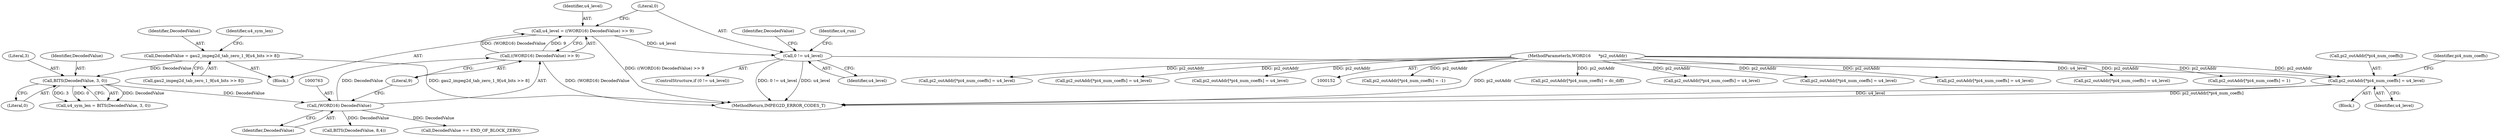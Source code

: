 digraph "0_Android_8b4ed5a23175b7ffa56eea4678db7287f825e985@array" {
"1000794" [label="(Call,pi2_outAddr[*pi4_num_coeffs] = u4_level)"];
"1000767" [label="(Call,0 != u4_level)"];
"1000759" [label="(Call,u4_level = ((WORD16) DecodedValue) >> 9)"];
"1000761" [label="(Call,((WORD16) DecodedValue) >> 9)"];
"1000762" [label="(Call,(WORD16) DecodedValue)"];
"1000755" [label="(Call,BITS(DecodedValue, 3, 0))"];
"1000746" [label="(Call,DecodedValue = gau2_impeg2d_tab_zero_1_9[u4_bits >> 8])"];
"1000154" [label="(MethodParameterIn,WORD16      *pi2_outAddr)"];
"1000759" [label="(Call,u4_level = ((WORD16) DecodedValue) >> 9)"];
"1000747" [label="(Identifier,DecodedValue)"];
"1000768" [label="(Literal,0)"];
"1000757" [label="(Literal,3)"];
"1000761" [label="(Call,((WORD16) DecodedValue) >> 9)"];
"1000347" [label="(Call,pi2_outAddr[*pi4_num_coeffs] = -1)"];
"1001064" [label="(MethodReturn,IMPEG2D_ERROR_CODES_T)"];
"1000765" [label="(Literal,9)"];
"1000303" [label="(Call,pi2_outAddr[*pi4_num_coeffs] = dc_diff)"];
"1000467" [label="(Call,pi2_outAddr[*pi4_num_coeffs] = u4_level)"];
"1000807" [label="(Identifier,DecodedValue)"];
"1000950" [label="(Call,pi2_outAddr[*pi4_num_coeffs] = u4_level)"];
"1000636" [label="(Call,pi2_outAddr[*pi4_num_coeffs] = u4_level)"];
"1000794" [label="(Call,pi2_outAddr[*pi4_num_coeffs] = u4_level)"];
"1000758" [label="(Literal,0)"];
"1000762" [label="(Call,(WORD16) DecodedValue)"];
"1000770" [label="(Block,)"];
"1000764" [label="(Identifier,DecodedValue)"];
"1000755" [label="(Call,BITS(DecodedValue, 3, 0))"];
"1000773" [label="(Call,BITS(DecodedValue, 8,4))"];
"1000756" [label="(Identifier,DecodedValue)"];
"1000748" [label="(Call,gau2_impeg2d_tab_zero_1_9[u4_bits >> 8])"];
"1001020" [label="(Call,pi2_outAddr[*pi4_num_coeffs] = u4_level)"];
"1000802" [label="(Identifier,pi4_num_coeffs)"];
"1000356" [label="(Call,pi2_outAddr[*pi4_num_coeffs] = 1)"];
"1000795" [label="(Call,pi2_outAddr[*pi4_num_coeffs])"];
"1000767" [label="(Call,0 != u4_level)"];
"1000799" [label="(Identifier,u4_level)"];
"1000806" [label="(Call,DecodedValue == END_OF_BLOCK_ZERO)"];
"1000577" [label="(Call,pi2_outAddr[*pi4_num_coeffs] = u4_level)"];
"1000746" [label="(Call,DecodedValue = gau2_impeg2d_tab_zero_1_9[u4_bits >> 8])"];
"1000754" [label="(Identifier,u4_sym_len)"];
"1000753" [label="(Call,u4_sym_len = BITS(DecodedValue, 3, 0))"];
"1000740" [label="(Block,)"];
"1000706" [label="(Call,pi2_outAddr[*pi4_num_coeffs] = u4_level)"];
"1000772" [label="(Identifier,u4_run)"];
"1000891" [label="(Call,pi2_outAddr[*pi4_num_coeffs] = u4_level)"];
"1000154" [label="(MethodParameterIn,WORD16      *pi2_outAddr)"];
"1000769" [label="(Identifier,u4_level)"];
"1000766" [label="(ControlStructure,if (0 != u4_level))"];
"1000760" [label="(Identifier,u4_level)"];
"1000794" -> "1000770"  [label="AST: "];
"1000794" -> "1000799"  [label="CFG: "];
"1000795" -> "1000794"  [label="AST: "];
"1000799" -> "1000794"  [label="AST: "];
"1000802" -> "1000794"  [label="CFG: "];
"1000794" -> "1001064"  [label="DDG: pi2_outAddr[*pi4_num_coeffs]"];
"1000794" -> "1001064"  [label="DDG: u4_level"];
"1000767" -> "1000794"  [label="DDG: u4_level"];
"1000154" -> "1000794"  [label="DDG: pi2_outAddr"];
"1000767" -> "1000766"  [label="AST: "];
"1000767" -> "1000769"  [label="CFG: "];
"1000768" -> "1000767"  [label="AST: "];
"1000769" -> "1000767"  [label="AST: "];
"1000772" -> "1000767"  [label="CFG: "];
"1000807" -> "1000767"  [label="CFG: "];
"1000767" -> "1001064"  [label="DDG: 0 != u4_level"];
"1000767" -> "1001064"  [label="DDG: u4_level"];
"1000759" -> "1000767"  [label="DDG: u4_level"];
"1000759" -> "1000740"  [label="AST: "];
"1000759" -> "1000761"  [label="CFG: "];
"1000760" -> "1000759"  [label="AST: "];
"1000761" -> "1000759"  [label="AST: "];
"1000768" -> "1000759"  [label="CFG: "];
"1000759" -> "1001064"  [label="DDG: ((WORD16) DecodedValue) >> 9"];
"1000761" -> "1000759"  [label="DDG: (WORD16) DecodedValue"];
"1000761" -> "1000759"  [label="DDG: 9"];
"1000761" -> "1000765"  [label="CFG: "];
"1000762" -> "1000761"  [label="AST: "];
"1000765" -> "1000761"  [label="AST: "];
"1000761" -> "1001064"  [label="DDG: (WORD16) DecodedValue"];
"1000762" -> "1000761"  [label="DDG: DecodedValue"];
"1000762" -> "1000764"  [label="CFG: "];
"1000763" -> "1000762"  [label="AST: "];
"1000764" -> "1000762"  [label="AST: "];
"1000765" -> "1000762"  [label="CFG: "];
"1000755" -> "1000762"  [label="DDG: DecodedValue"];
"1000762" -> "1000773"  [label="DDG: DecodedValue"];
"1000762" -> "1000806"  [label="DDG: DecodedValue"];
"1000755" -> "1000753"  [label="AST: "];
"1000755" -> "1000758"  [label="CFG: "];
"1000756" -> "1000755"  [label="AST: "];
"1000757" -> "1000755"  [label="AST: "];
"1000758" -> "1000755"  [label="AST: "];
"1000753" -> "1000755"  [label="CFG: "];
"1000755" -> "1000753"  [label="DDG: DecodedValue"];
"1000755" -> "1000753"  [label="DDG: 3"];
"1000755" -> "1000753"  [label="DDG: 0"];
"1000746" -> "1000755"  [label="DDG: DecodedValue"];
"1000746" -> "1000740"  [label="AST: "];
"1000746" -> "1000748"  [label="CFG: "];
"1000747" -> "1000746"  [label="AST: "];
"1000748" -> "1000746"  [label="AST: "];
"1000754" -> "1000746"  [label="CFG: "];
"1000746" -> "1001064"  [label="DDG: gau2_impeg2d_tab_zero_1_9[u4_bits >> 8]"];
"1000154" -> "1000152"  [label="AST: "];
"1000154" -> "1001064"  [label="DDG: pi2_outAddr"];
"1000154" -> "1000303"  [label="DDG: pi2_outAddr"];
"1000154" -> "1000347"  [label="DDG: pi2_outAddr"];
"1000154" -> "1000356"  [label="DDG: pi2_outAddr"];
"1000154" -> "1000467"  [label="DDG: pi2_outAddr"];
"1000154" -> "1000577"  [label="DDG: pi2_outAddr"];
"1000154" -> "1000636"  [label="DDG: pi2_outAddr"];
"1000154" -> "1000706"  [label="DDG: pi2_outAddr"];
"1000154" -> "1000891"  [label="DDG: pi2_outAddr"];
"1000154" -> "1000950"  [label="DDG: pi2_outAddr"];
"1000154" -> "1001020"  [label="DDG: pi2_outAddr"];
}
